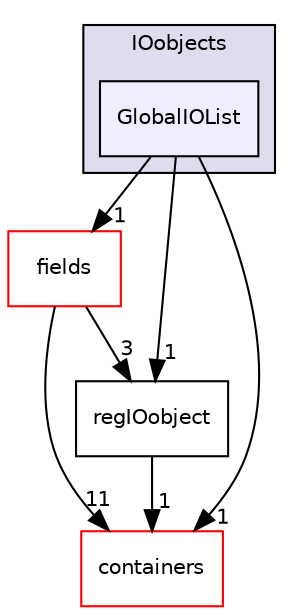 digraph "src/OpenFOAM/db/IOobjects/GlobalIOList" {
  bgcolor=transparent;
  compound=true
  node [ fontsize="10", fontname="Helvetica"];
  edge [ labelfontsize="10", labelfontname="Helvetica"];
  subgraph clusterdir_cc10b28373a5cdb85fcb1ececb22619b {
    graph [ bgcolor="#ddddee", pencolor="black", label="IOobjects" fontname="Helvetica", fontsize="10", URL="dir_cc10b28373a5cdb85fcb1ececb22619b.html"]
  dir_58fed69a5444be9b90fd9b18109369d1 [shape=box, label="GlobalIOList", style="filled", fillcolor="#eeeeff", pencolor="black", URL="dir_58fed69a5444be9b90fd9b18109369d1.html"];
  }
  dir_962442b8f989d5529fab5e0f0e4ffb74 [shape=box label="fields" color="red" URL="dir_962442b8f989d5529fab5e0f0e4ffb74.html"];
  dir_19d0872053bde092be81d7fe3f56cbf7 [shape=box label="containers" color="red" URL="dir_19d0872053bde092be81d7fe3f56cbf7.html"];
  dir_bb2890f68b7fdb7b322b02b8256df6db [shape=box label="regIOobject" URL="dir_bb2890f68b7fdb7b322b02b8256df6db.html"];
  dir_962442b8f989d5529fab5e0f0e4ffb74->dir_19d0872053bde092be81d7fe3f56cbf7 [headlabel="11", labeldistance=1.5 headhref="dir_002305_002156.html"];
  dir_962442b8f989d5529fab5e0f0e4ffb74->dir_bb2890f68b7fdb7b322b02b8256df6db [headlabel="3", labeldistance=1.5 headhref="dir_002305_002281.html"];
  dir_58fed69a5444be9b90fd9b18109369d1->dir_962442b8f989d5529fab5e0f0e4ffb74 [headlabel="1", labeldistance=1.5 headhref="dir_002259_002305.html"];
  dir_58fed69a5444be9b90fd9b18109369d1->dir_19d0872053bde092be81d7fe3f56cbf7 [headlabel="1", labeldistance=1.5 headhref="dir_002259_002156.html"];
  dir_58fed69a5444be9b90fd9b18109369d1->dir_bb2890f68b7fdb7b322b02b8256df6db [headlabel="1", labeldistance=1.5 headhref="dir_002259_002281.html"];
  dir_bb2890f68b7fdb7b322b02b8256df6db->dir_19d0872053bde092be81d7fe3f56cbf7 [headlabel="1", labeldistance=1.5 headhref="dir_002281_002156.html"];
}
